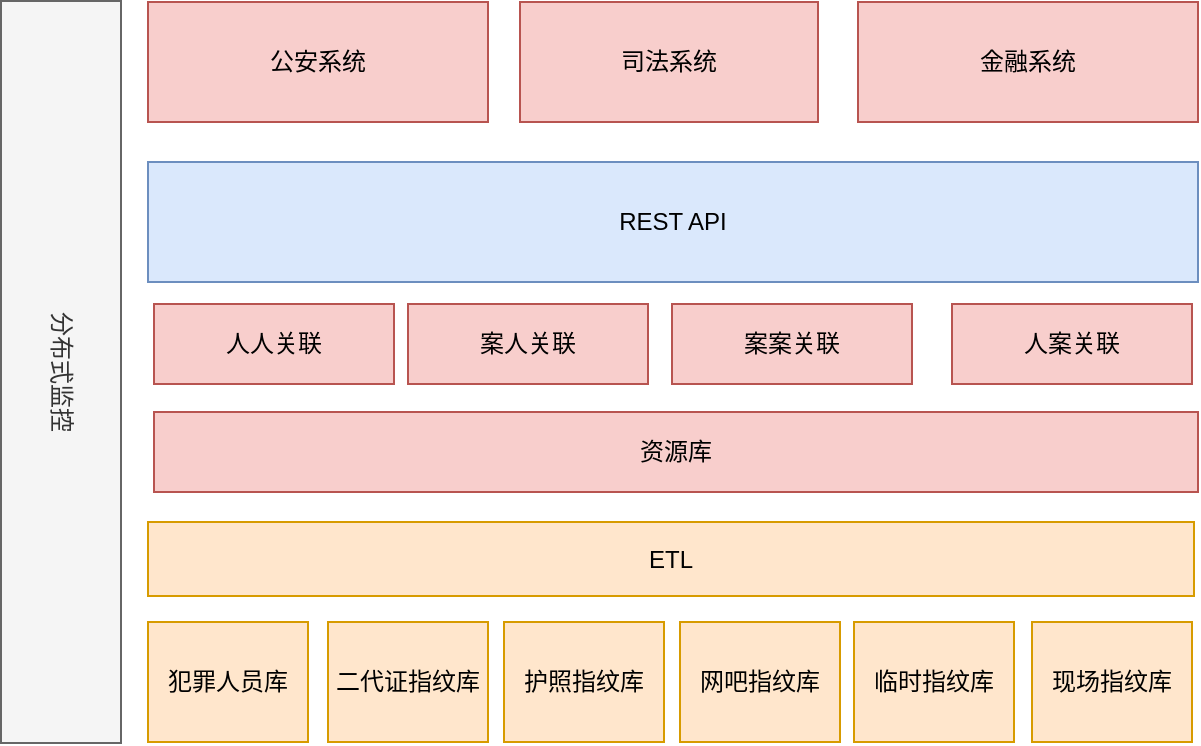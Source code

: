 <mxfile version="10.6.7" type="github"><diagram id="0JF_6vcvVq2uVW6Ly7bd" name="Page-1"><mxGraphModel dx="844" dy="365" grid="1" gridSize="10" guides="1" tooltips="1" connect="1" arrows="1" fold="1" page="1" pageScale="1" pageWidth="1169" pageHeight="1654" math="0" shadow="0"><root><mxCell id="0"/><mxCell id="1" parent="0"/><mxCell id="u5JKlpqk_BJtgDLQV8ew-2" value="公安系统" style="rounded=0;whiteSpace=wrap;html=1;fillColor=#f8cecc;strokeColor=#b85450;" parent="1" vertex="1"><mxGeometry x="285" y="590" width="170" height="60" as="geometry"/></mxCell><mxCell id="u5JKlpqk_BJtgDLQV8ew-4" value="人人关联" style="rounded=0;whiteSpace=wrap;html=1;fillColor=#f8cecc;strokeColor=#b85450;" parent="1" vertex="1"><mxGeometry x="288" y="741" width="120" height="40" as="geometry"/></mxCell><mxCell id="u5JKlpqk_BJtgDLQV8ew-5" value="资源库" style="rounded=0;whiteSpace=wrap;html=1;fillColor=#f8cecc;strokeColor=#b85450;" parent="1" vertex="1"><mxGeometry x="288" y="795" width="522" height="40" as="geometry"/></mxCell><mxCell id="u5JKlpqk_BJtgDLQV8ew-6" value="REST API" style="rounded=0;whiteSpace=wrap;html=1;fillColor=#dae8fc;strokeColor=#6c8ebf;" parent="1" vertex="1"><mxGeometry x="285" y="670" width="525" height="60" as="geometry"/></mxCell><mxCell id="u5JKlpqk_BJtgDLQV8ew-8" value="司法系统" style="rounded=0;whiteSpace=wrap;html=1;fillColor=#f8cecc;strokeColor=#b85450;" parent="1" vertex="1"><mxGeometry x="471" y="590" width="149" height="60" as="geometry"/></mxCell><mxCell id="u5JKlpqk_BJtgDLQV8ew-16" value="分布式监控" style="rounded=0;whiteSpace=wrap;html=1;rotation=90;fillColor=#f5f5f5;strokeColor=#666666;fontColor=#333333;" parent="1" vertex="1"><mxGeometry x="56" y="745" width="371" height="60" as="geometry"/></mxCell><mxCell id="F6PAVdrW8Sd14UwHxQ3P-1" value="ETL" style="rounded=0;whiteSpace=wrap;html=1;fillColor=#ffe6cc;strokeColor=#d79b00;" parent="1" vertex="1"><mxGeometry x="285" y="850" width="523" height="37" as="geometry"/></mxCell><mxCell id="F6PAVdrW8Sd14UwHxQ3P-2" value="案人关联" style="rounded=0;whiteSpace=wrap;html=1;fillColor=#f8cecc;strokeColor=#b85450;" parent="1" vertex="1"><mxGeometry x="415" y="741" width="120" height="40" as="geometry"/></mxCell><mxCell id="F6PAVdrW8Sd14UwHxQ3P-5" value="案案关联" style="rounded=0;whiteSpace=wrap;html=1;fillColor=#f8cecc;strokeColor=#b85450;" parent="1" vertex="1"><mxGeometry x="547" y="741" width="120" height="40" as="geometry"/></mxCell><mxCell id="F6PAVdrW8Sd14UwHxQ3P-7" value="金融系统" style="rounded=0;whiteSpace=wrap;html=1;fillColor=#f8cecc;strokeColor=#b85450;" parent="1" vertex="1"><mxGeometry x="640" y="590" width="170" height="60" as="geometry"/></mxCell><mxCell id="u5JKlpqk_BJtgDLQV8ew-1" value="犯罪人员库" style="rounded=0;whiteSpace=wrap;html=1;fillColor=#ffe6cc;strokeColor=#d79b00;" parent="1" vertex="1"><mxGeometry x="285" y="900" width="80" height="60" as="geometry"/></mxCell><mxCell id="6z8G4xYgoYw2105jy4mL-1" value="二代证指纹库" style="rounded=0;whiteSpace=wrap;html=1;fillColor=#ffe6cc;strokeColor=#d79b00;" parent="1" vertex="1"><mxGeometry x="375" y="900" width="80" height="60" as="geometry"/></mxCell><mxCell id="6z8G4xYgoYw2105jy4mL-2" value="护照指纹库" style="rounded=0;whiteSpace=wrap;html=1;fillColor=#ffe6cc;strokeColor=#d79b00;" parent="1" vertex="1"><mxGeometry x="463" y="900" width="80" height="60" as="geometry"/></mxCell><mxCell id="6z8G4xYgoYw2105jy4mL-3" value="临时指纹库" style="rounded=0;whiteSpace=wrap;html=1;fillColor=#ffe6cc;strokeColor=#d79b00;" parent="1" vertex="1"><mxGeometry x="638" y="900" width="80" height="60" as="geometry"/></mxCell><mxCell id="6z8G4xYgoYw2105jy4mL-4" value="网吧指纹库" style="rounded=0;whiteSpace=wrap;html=1;fillColor=#ffe6cc;strokeColor=#d79b00;" parent="1" vertex="1"><mxGeometry x="551" y="900" width="80" height="60" as="geometry"/></mxCell><mxCell id="F6PAVdrW8Sd14UwHxQ3P-6" value="现场指纹库" style="rounded=0;whiteSpace=wrap;html=1;fillColor=#ffe6cc;strokeColor=#d79b00;" parent="1" vertex="1"><mxGeometry x="727" y="900" width="80" height="60" as="geometry"/></mxCell><mxCell id="F6PAVdrW8Sd14UwHxQ3P-9" value="人案关联" style="rounded=0;whiteSpace=wrap;html=1;fillColor=#f8cecc;strokeColor=#b85450;" parent="1" vertex="1"><mxGeometry x="687" y="741" width="120" height="40" as="geometry"/></mxCell></root></mxGraphModel></diagram><diagram id="OmTZ8DpQ9UB5DvIpH6f9" name="Page-2"><mxGraphModel dx="1125" dy="487" grid="1" gridSize="10" guides="1" tooltips="1" connect="1" arrows="1" fold="1" page="1" pageScale="1" pageWidth="827" pageHeight="1169" math="0" shadow="0"><root><mxCell id="4jBuX9wIQml3wsNUi4NO-0"/><mxCell id="4jBuX9wIQml3wsNUi4NO-1" parent="4jBuX9wIQml3wsNUi4NO-0"/><mxCell id="4jBuX9wIQml3wsNUi4NO-2" value="ECS(Linux)" style="rounded=0;whiteSpace=wrap;html=1;fillColor=#ffe6cc;strokeColor=#d79b00;" vertex="1" parent="4jBuX9wIQml3wsNUi4NO-1"><mxGeometry x="584" y="842.5" width="509" height="40" as="geometry"/></mxCell><mxCell id="4jBuX9wIQml3wsNUi4NO-3" value="任务调度" style="rounded=0;whiteSpace=wrap;html=1;fillColor=#f8cecc;strokeColor=#b85450;" vertex="1" parent="4jBuX9wIQml3wsNUi4NO-1"><mxGeometry x="584" y="693" width="90" height="40" as="geometry"/></mxCell><mxCell id="4jBuX9wIQml3wsNUi4NO-4" value="特征文件(NFS)" style="rounded=0;whiteSpace=wrap;html=1;fillColor=#ffe6cc;strokeColor=#d79b00;" vertex="1" parent="4jBuX9wIQml3wsNUi4NO-1"><mxGeometry x="584" y="792.5" width="510" height="40" as="geometry"/></mxCell><mxCell id="4jBuX9wIQml3wsNUi4NO-5" value="数据管理" style="rounded=0;whiteSpace=wrap;html=1;fillColor=#e1d5e7;strokeColor=#9673a6;" vertex="1" parent="4jBuX9wIQml3wsNUi4NO-1"><mxGeometry x="312.5" y="642.5" width="240" height="40" as="geometry"/></mxCell><mxCell id="4jBuX9wIQml3wsNUi4NO-6" value="接收任务和发送结果服务" style="rounded=0;whiteSpace=wrap;html=1;fillColor=#dae8fc;strokeColor=#6c8ebf;" vertex="1" parent="4jBuX9wIQml3wsNUi4NO-1"><mxGeometry x="584" y="592.5" width="510" height="40" as="geometry"/></mxCell><mxCell id="4jBuX9wIQml3wsNUi4NO-7" value="阿里云监控&lt;br&gt;&lt;br&gt;" style="rounded=0;whiteSpace=wrap;html=1;rotation=90;fillColor=#f5f5f5;strokeColor=#666666;fontColor=#333333;" vertex="1" parent="4jBuX9wIQml3wsNUi4NO-1"><mxGeometry x="986" y="713" width="287" height="50" as="geometry"/></mxCell><mxCell id="4jBuX9wIQml3wsNUi4NO-8" value="指纹编辑" style="rounded=0;whiteSpace=wrap;html=1;fillColor=#e1d5e7;strokeColor=#9673a6;" vertex="1" parent="4jBuX9wIQml3wsNUi4NO-1"><mxGeometry x="142" y="592.5" width="160" height="40" as="geometry"/></mxCell><mxCell id="4jBuX9wIQml3wsNUi4NO-9" value="比对认定" style="rounded=0;whiteSpace=wrap;html=1;fillColor=#e1d5e7;strokeColor=#9673a6;" vertex="1" parent="4jBuX9wIQml3wsNUi4NO-1"><mxGeometry x="310" y="593" width="242" height="40" as="geometry"/></mxCell><mxCell id="4jBuX9wIQml3wsNUi4NO-10" value="GPU提特征" style="rounded=0;whiteSpace=wrap;html=1;fillColor=#e1d5e7;strokeColor=#9673a6;" vertex="1" parent="4jBuX9wIQml3wsNUi4NO-1"><mxGeometry x="142.5" y="642.5" width="160" height="40" as="geometry"/></mxCell><mxCell id="4jBuX9wIQml3wsNUi4NO-11" value="特征文件cache(Alluxio)" style="rounded=0;whiteSpace=wrap;html=1;fillColor=#ffe6cc;strokeColor=#d79b00;" vertex="1" parent="4jBuX9wIQml3wsNUi4NO-1"><mxGeometry x="844" y="742.5" width="250" height="40" as="geometry"/></mxCell><mxCell id="4jBuX9wIQml3wsNUi4NO-12" value="结构化数据存储PPAS" style="shape=cylinder;whiteSpace=wrap;html=1;boundedLbl=1;backgroundOutline=1;fillColor=#ffe6cc;strokeColor=#d79b00;" vertex="1" parent="4jBuX9wIQml3wsNUi4NO-1"><mxGeometry x="140" y="740" width="246" height="40" as="geometry"/></mxCell><mxCell id="4jBuX9wIQml3wsNUi4NO-13" value="OSS存储" style="rounded=0;whiteSpace=wrap;html=1;fillColor=#ffe6cc;strokeColor=#d79b00;" vertex="1" parent="4jBuX9wIQml3wsNUi4NO-1"><mxGeometry x="394" y="743" width="157" height="40" as="geometry"/></mxCell><mxCell id="4jBuX9wIQml3wsNUi4NO-14" value="分析数据库(H8)" style="rounded=0;whiteSpace=wrap;html=1;fillColor=#ffe6cc;strokeColor=#d79b00;" vertex="1" parent="4jBuX9wIQml3wsNUi4NO-1"><mxGeometry x="584" y="742.5" width="250" height="40" as="geometry"/></mxCell><mxCell id="4jBuX9wIQml3wsNUi4NO-15" value="专题库（数据仓库，数据抽取得到）" style="rounded=0;whiteSpace=wrap;html=1;fillColor=#ffe6cc;strokeColor=#d79b00;" vertex="1" parent="4jBuX9wIQml3wsNUi4NO-1"><mxGeometry x="141" y="690.5" width="250" height="40" as="geometry"/></mxCell><mxCell id="4jBuX9wIQml3wsNUi4NO-16" value="数据队列(MongoDB)" style="rounded=0;whiteSpace=wrap;html=1;fillColor=#f8cecc;strokeColor=#b85450;" vertex="1" parent="4jBuX9wIQml3wsNUi4NO-1"><mxGeometry x="691" y="692.5" width="90" height="40" as="geometry"/></mxCell><mxCell id="4jBuX9wIQml3wsNUi4NO-17" value="远程过程调用" style="rounded=0;whiteSpace=wrap;html=1;fillColor=#f8cecc;strokeColor=#b85450;" vertex="1" parent="4jBuX9wIQml3wsNUi4NO-1"><mxGeometry x="796" y="692.5" width="90" height="40" as="geometry"/></mxCell><mxCell id="4jBuX9wIQml3wsNUi4NO-18" value="比对算法" style="rounded=0;whiteSpace=wrap;html=1;fillColor=#f8cecc;strokeColor=#b85450;" vertex="1" parent="4jBuX9wIQml3wsNUi4NO-1"><mxGeometry x="902" y="692.5" width="90" height="40" as="geometry"/></mxCell><mxCell id="4jBuX9wIQml3wsNUi4NO-19" value="正查服务" style="rounded=0;whiteSpace=wrap;html=1;fillColor=#f8cecc;strokeColor=#b85450;" vertex="1" parent="4jBuX9wIQml3wsNUi4NO-1"><mxGeometry x="584" y="643" width="90" height="40" as="geometry"/></mxCell><mxCell id="4jBuX9wIQml3wsNUi4NO-20" value="查重服务" style="rounded=0;whiteSpace=wrap;html=1;fillColor=#f8cecc;strokeColor=#b85450;aspect=fixed;" vertex="1" parent="4jBuX9wIQml3wsNUi4NO-1"><mxGeometry x="690" y="642.5" width="90" height="40" as="geometry"/></mxCell><mxCell id="4jBuX9wIQml3wsNUi4NO-21" value="倒查服务" style="rounded=0;whiteSpace=wrap;html=1;fillColor=#f8cecc;strokeColor=#b85450;" vertex="1" parent="4jBuX9wIQml3wsNUi4NO-1"><mxGeometry x="796" y="642.5" width="90" height="40" as="geometry"/></mxCell><mxCell id="4jBuX9wIQml3wsNUi4NO-22" value="串查服务" style="rounded=0;whiteSpace=wrap;html=1;fillColor=#f8cecc;strokeColor=#b85450;aspect=fixed;" vertex="1" parent="4jBuX9wIQml3wsNUi4NO-1"><mxGeometry x="902" y="642.5" width="90" height="40" as="geometry"/></mxCell><mxCell id="4jBuX9wIQml3wsNUi4NO-23" value="发查询和收结果服务" style="rounded=0;whiteSpace=wrap;html=1;fillColor=#e1d5e7;strokeColor=#9673a6;" vertex="1" parent="4jBuX9wIQml3wsNUi4NO-1"><mxGeometry x="143" y="544" width="409" height="40" as="geometry"/></mxCell><mxCell id="4jBuX9wIQml3wsNUi4NO-24" value="" style="endArrow=classic;startArrow=classic;html=1;entryX=0;entryY=0.5;entryDx=0;entryDy=0;exitX=1;exitY=0.5;exitDx=0;exitDy=0;" edge="1" parent="4jBuX9wIQml3wsNUi4NO-1" source="4jBuX9wIQml3wsNUi4NO-23" target="4jBuX9wIQml3wsNUi4NO-6"><mxGeometry width="50" height="50" relative="1" as="geometry"><mxPoint x="520" y="550" as="sourcePoint"/><mxPoint x="570" y="500" as="targetPoint"/></mxGeometry></mxCell><mxCell id="4jBuX9wIQml3wsNUi4NO-25" value="二代证指纹(文件)" style="rounded=0;whiteSpace=wrap;html=1;fillColor=#ffe6cc;strokeColor=#d79b00;" vertex="1" parent="4jBuX9wIQml3wsNUi4NO-1"><mxGeometry x="140" y="842.5" width="102" height="40" as="geometry"/></mxCell><mxCell id="4jBuX9wIQml3wsNUi4NO-26" value="护照指纹" style="rounded=0;whiteSpace=wrap;html=1;fillColor=#ffe6cc;strokeColor=#d79b00;" vertex="1" parent="4jBuX9wIQml3wsNUi4NO-1"><mxGeometry x="249" y="842.5" width="92" height="40" as="geometry"/></mxCell><mxCell id="4jBuX9wIQml3wsNUi4NO-27" value="犯罪人员指纹" style="rounded=0;whiteSpace=wrap;html=1;fillColor=#ffe6cc;strokeColor=#d79b00;" vertex="1" parent="4jBuX9wIQml3wsNUi4NO-1"><mxGeometry x="351.5" y="842.5" width="102" height="40" as="geometry"/></mxCell><mxCell id="4jBuX9wIQml3wsNUi4NO-28" value="现场指纹" style="rounded=0;whiteSpace=wrap;html=1;fillColor=#ffe6cc;strokeColor=#d79b00;" vertex="1" parent="4jBuX9wIQml3wsNUi4NO-1"><mxGeometry x="460.5" y="842.5" width="92" height="40" as="geometry"/></mxCell><mxCell id="4jBuX9wIQml3wsNUi4NO-29" value="数据清洗和入库" style="rounded=0;whiteSpace=wrap;html=1;fillColor=#e1d5e7;strokeColor=#9673a6;" vertex="1" parent="4jBuX9wIQml3wsNUi4NO-1"><mxGeometry x="140" y="793.5" width="410" height="40" as="geometry"/></mxCell><mxCell id="4jBuX9wIQml3wsNUi4NO-30" value="指纹算法专有特征库" style="rounded=0;whiteSpace=wrap;html=1;fillColor=#ffe6cc;strokeColor=#d79b00;" vertex="1" parent="4jBuX9wIQml3wsNUi4NO-1"><mxGeometry x="397" y="690.5" width="155" height="40" as="geometry"/></mxCell><mxCell id="4jBuX9wIQml3wsNUi4NO-31" value="" style="endArrow=classic;html=1;entryX=0;entryY=0.5;entryDx=0;entryDy=0;exitX=1;exitY=0.5;exitDx=0;exitDy=0;" edge="1" parent="4jBuX9wIQml3wsNUi4NO-1" source="4jBuX9wIQml3wsNUi4NO-30" target="4jBuX9wIQml3wsNUi4NO-14"><mxGeometry width="50" height="50" relative="1" as="geometry"><mxPoint x="550" y="720" as="sourcePoint"/><mxPoint x="601" y="641.5" as="targetPoint"/></mxGeometry></mxCell><mxCell id="4jBuX9wIQml3wsNUi4NO-32" value="" style="endArrow=classic;html=1;entryX=0;entryY=0.5;entryDx=0;entryDy=0;exitX=1;exitY=0.5;exitDx=0;exitDy=0;" edge="1" parent="4jBuX9wIQml3wsNUi4NO-1" source="4jBuX9wIQml3wsNUi4NO-30" target="4jBuX9wIQml3wsNUi4NO-4"><mxGeometry width="50" height="50" relative="1" as="geometry"><mxPoint x="570" y="720" as="sourcePoint"/><mxPoint x="602.5" y="642" as="targetPoint"/></mxGeometry></mxCell><mxCell id="lHXPfTh80H9E5JKo_zr6-4" value="任务请求" style="endArrow=classic;html=1;entryX=0;entryY=0.5;entryDx=0;entryDy=0;" edge="1" parent="4jBuX9wIQml3wsNUi4NO-1" target="4jBuX9wIQml3wsNUi4NO-23"><mxGeometry width="50" height="50" relative="1" as="geometry"><mxPoint x="30" y="564" as="sourcePoint"/><mxPoint x="140" y="540" as="targetPoint"/></mxGeometry></mxCell><mxCell id="lHXPfTh80H9E5JKo_zr6-5" value="提特征服务" style="rounded=0;whiteSpace=wrap;html=1;fillColor=#f8cecc;strokeColor=#b85450;aspect=fixed;" vertex="1" parent="4jBuX9wIQml3wsNUi4NO-1"><mxGeometry x="1004" y="642.5" width="90" height="40" as="geometry"/></mxCell><mxCell id="lHXPfTh80H9E5JKo_zr6-6" value="提特征算法" style="rounded=0;whiteSpace=wrap;html=1;fillColor=#f8cecc;strokeColor=#b85450;" vertex="1" parent="4jBuX9wIQml3wsNUi4NO-1"><mxGeometry x="1004" y="692.5" width="90" height="40" as="geometry"/></mxCell></root></mxGraphModel></diagram></mxfile>